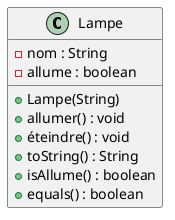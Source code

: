 @startuml
'''classes
class Lampe{
-nom : String
-allume : boolean
+Lampe(String)
+allumer() : void
+éteindre() : void
+toString() : String
+isAllume() : boolean
+equals() : boolean
}
'''relations
@enduml